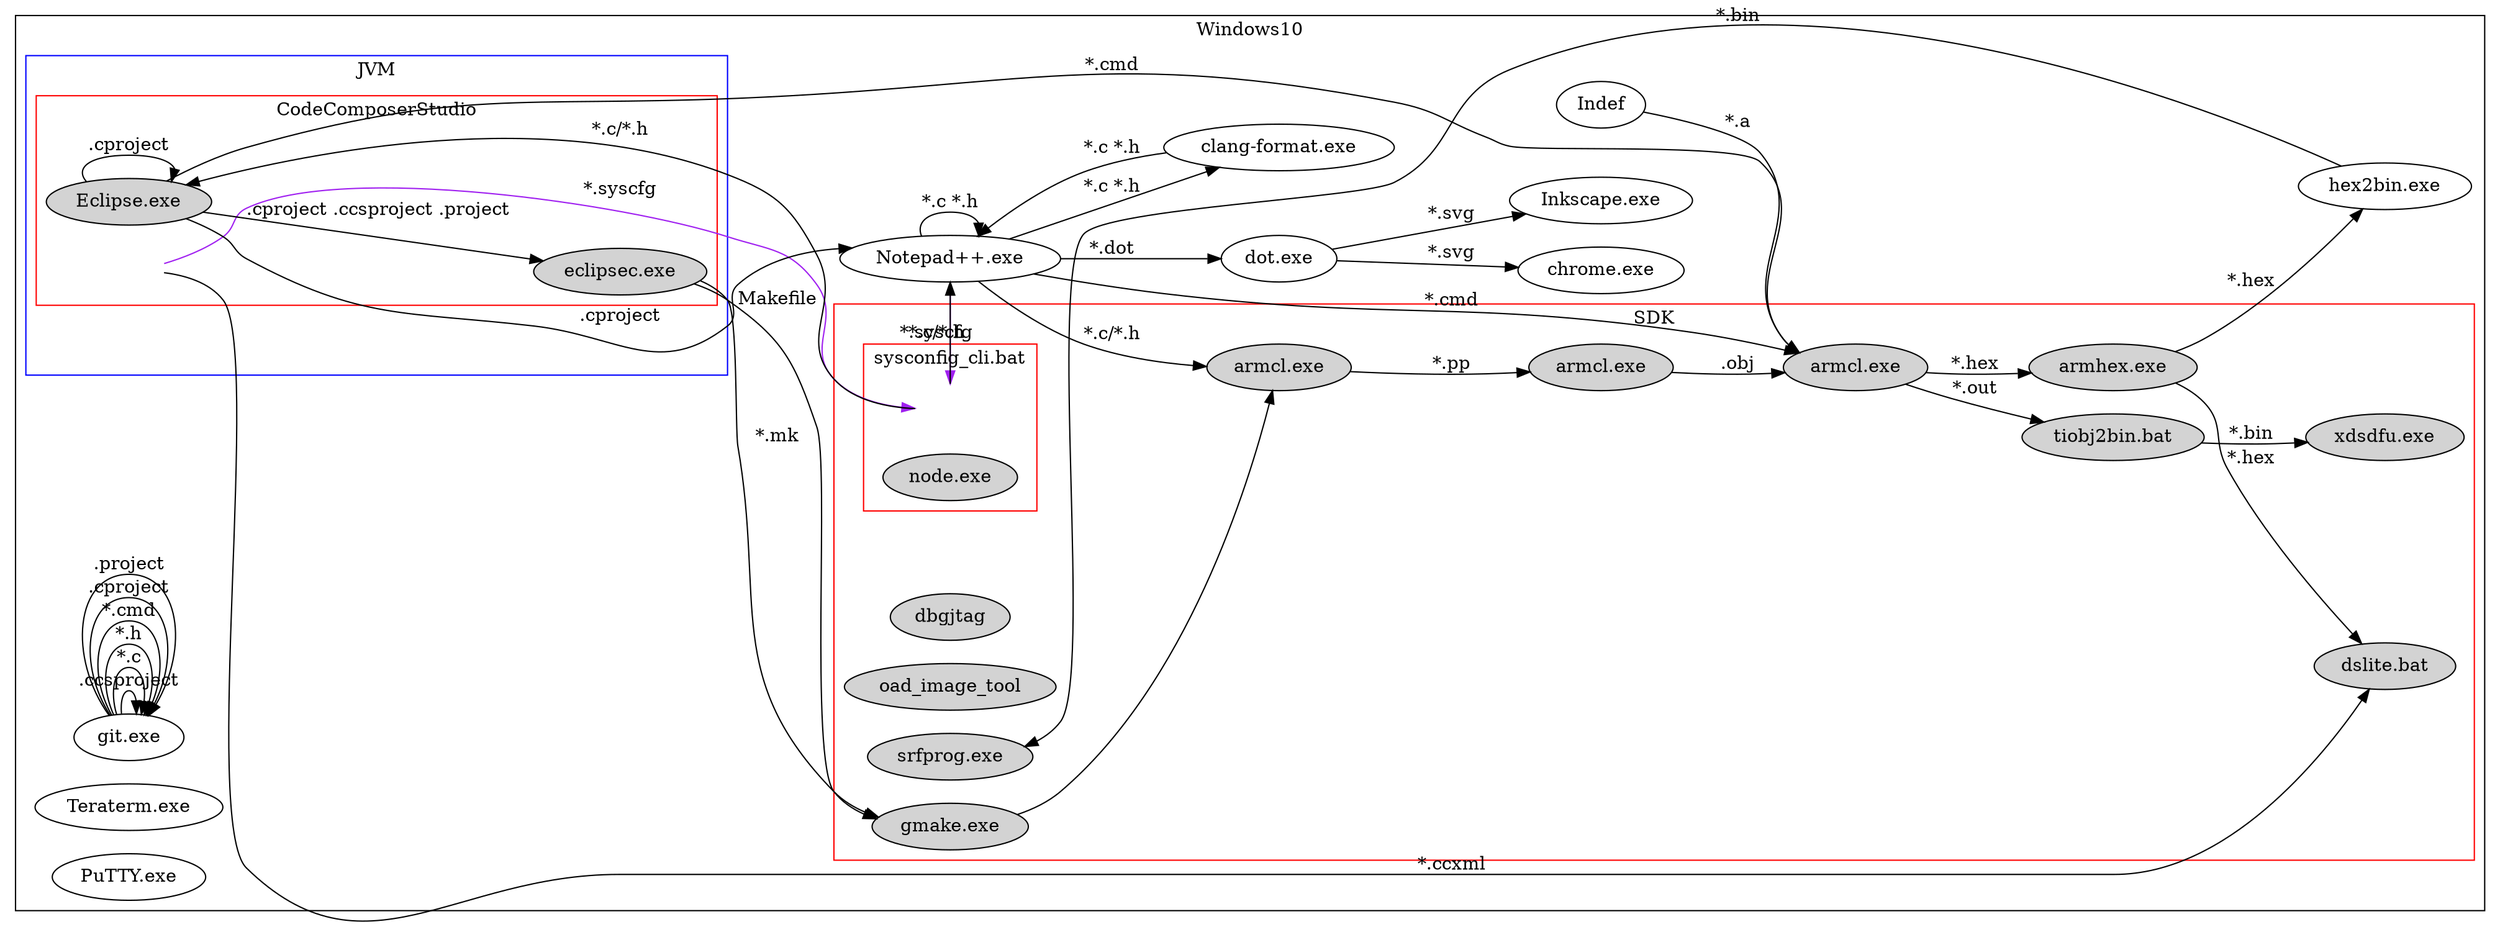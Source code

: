 digraph  graphname {
    rankdir=LR;
    subgraph clusterWIN10  {
		label="Windows10"
		WIN10[shape="none"][style="invis"][label=""];
		
    	subgraph clusterJVM  {
    	   label="JVM"
		   /*node [style=filled];*/
		   color=blue
    	   JVM[shape="none"][style="invis"][label=""];
    	    subgraph clusterCSS  {
			   node [style=filled];
		       color=red
    	       label="CodeComposerStudio"
			   /*style=filled;*/
               /*color=red;*/
    	       CCS[shape="none"][style="invis"][label=""];
               Eclipse [label="Eclipse.exe"];
    		   eclipsec[label="eclipsec.exe"];
            }
        }
        GIT [label="git.exe"];
    	clangformat [label="clang-format.exe"];
        Notepadpp [label="Notepad++.exe"];
    	chrome [label="chrome.exe"];
    	Inkscape [label="Inkscape.exe"];
		Teraterm [label="Teraterm.exe"];
		putty [label="PuTTY.exe"];
    	dot [label="dot.exe"];
    	    subgraph clusterSDK  {
			   node [style=filled];
		       color=red
    	       label="SDK"
    	       SDK[shape="none"][style="invis"][label=""];
		       dbgjtag
			   oad_image_tool
	           subgraph clusterSysConfigCli  {
		           label="sysconfig_cli.bat"
		           SysConfigCli[shape="none"][style="invis"][label=""];
		       	   node_exe[label="node.exe"];
		       }
		
    	       dslite [label="dslite.bat"];
    	       compiler[label="armcl.exe"];
    	       Linker [label="armcl.exe"];
    	       gmake[label="gmake.exe"]
    	       srfprog[label="srfprog.exe"];
    	       armhex[label="armhex.exe"];
               Preprocessor[label="armcl.exe"];
    		   tiobj2bin[label="tiobj2bin.bat"];
    		   xdsdfu[label="xdsdfu.exe"];
            }
		Notepadpp->SysConfigCli[label="*.syscfg" color=purple];
    	CCS->SysConfigCli [label="*.syscfg" color=purple];
		SysConfigCli->Notepadpp[label="*.c/*.h"];
		SysConfigCli->Eclipse[label="*.c/*.h"];
    	GIT->GIT[label=".ccsproject"];
    	GIT->GIT[label="*.c"];
    	GIT->GIT[label="*.h"];
    	GIT->GIT[label="*.cmd"];
    	GIT->GIT[label=".cproject"];
    	GIT->GIT[label=".project"];
    
        Eclipse->eclipsec[label=".cproject .ccsproject .project"];
    	Preprocessor->compiler[label="*.pp"];
    	Notepadpp->Preprocessor[label="*.c/*.h"];
    	Eclipse->Linker[label="*.cmd"];
    	Notepadpp->Linker[label="*.cmd"];
    	compiler->Linker[label=".obj"];
    	Indef->Linker[label="*.a"];
    	hex2bin[label="hex2bin.exe"];
    	gmake->Preprocessor;
    	armhex->hex2bin[label="*.hex"];
    	Eclipse->Notepadpp[label=".cproject"];
        Eclipse->Eclipse [label=".cproject"];
        Notepadpp->Notepadpp[label="*.c *.h"];
        Notepadpp->clangformat[label="*.c *.h"];
    	clangformat->Notepadpp[label="*.c *.h"];
    	Notepadpp->dot[label="*.dot"];
    	Linker->armhex[label="*.hex"];
    	armhex->dslite[label="*.hex"];
    	CCS->dslite[label="*.ccxml"];
    	hex2bin->srfprog[label="*.bin"];
    	dot->chrome[label="*.svg"];
    	eclipsec->gmake[label="*.mk"];
    	eclipsec->gmake[label="Makefile"];
    	dot->Inkscape[label="*.svg"];
    	Linker->tiobj2bin[label="*.out"];
    	tiobj2bin->xdsdfu[label="*.bin"];
	//[label="*.xscfg"];
	}
}
